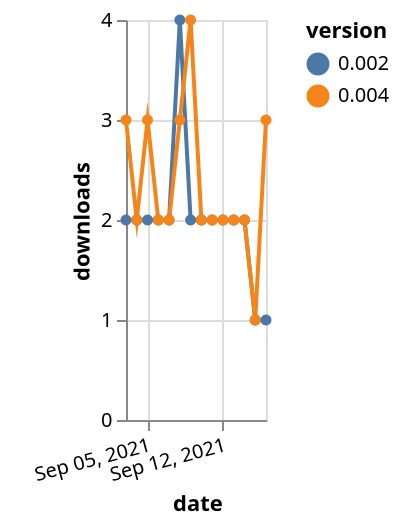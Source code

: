 {"$schema": "https://vega.github.io/schema/vega-lite/v5.json", "description": "A simple bar chart with embedded data.", "data": {"values": [{"date": "2021-09-03", "total": 2700, "delta": 2, "version": "0.002"}, {"date": "2021-09-04", "total": 2702, "delta": 2, "version": "0.002"}, {"date": "2021-09-05", "total": 2704, "delta": 2, "version": "0.002"}, {"date": "2021-09-06", "total": 2706, "delta": 2, "version": "0.002"}, {"date": "2021-09-07", "total": 2708, "delta": 2, "version": "0.002"}, {"date": "2021-09-08", "total": 2712, "delta": 4, "version": "0.002"}, {"date": "2021-09-09", "total": 2714, "delta": 2, "version": "0.002"}, {"date": "2021-09-10", "total": 2716, "delta": 2, "version": "0.002"}, {"date": "2021-09-11", "total": 2718, "delta": 2, "version": "0.002"}, {"date": "2021-09-12", "total": 2720, "delta": 2, "version": "0.002"}, {"date": "2021-09-13", "total": 2722, "delta": 2, "version": "0.002"}, {"date": "2021-09-14", "total": 2724, "delta": 2, "version": "0.002"}, {"date": "2021-09-15", "total": 2725, "delta": 1, "version": "0.002"}, {"date": "2021-09-16", "total": 2726, "delta": 1, "version": "0.002"}, {"date": "2021-09-03", "total": 2341, "delta": 3, "version": "0.004"}, {"date": "2021-09-04", "total": 2343, "delta": 2, "version": "0.004"}, {"date": "2021-09-05", "total": 2346, "delta": 3, "version": "0.004"}, {"date": "2021-09-06", "total": 2348, "delta": 2, "version": "0.004"}, {"date": "2021-09-07", "total": 2350, "delta": 2, "version": "0.004"}, {"date": "2021-09-08", "total": 2353, "delta": 3, "version": "0.004"}, {"date": "2021-09-09", "total": 2357, "delta": 4, "version": "0.004"}, {"date": "2021-09-10", "total": 2359, "delta": 2, "version": "0.004"}, {"date": "2021-09-11", "total": 2361, "delta": 2, "version": "0.004"}, {"date": "2021-09-12", "total": 2363, "delta": 2, "version": "0.004"}, {"date": "2021-09-13", "total": 2365, "delta": 2, "version": "0.004"}, {"date": "2021-09-14", "total": 2367, "delta": 2, "version": "0.004"}, {"date": "2021-09-15", "total": 2368, "delta": 1, "version": "0.004"}, {"date": "2021-09-16", "total": 2371, "delta": 3, "version": "0.004"}]}, "width": "container", "mark": {"type": "line", "point": {"filled": true}}, "encoding": {"x": {"field": "date", "type": "temporal", "timeUnit": "yearmonthdate", "title": "date", "axis": {"labelAngle": -15}}, "y": {"field": "delta", "type": "quantitative", "title": "downloads"}, "color": {"field": "version", "type": "nominal"}, "tooltip": {"field": "delta"}}}